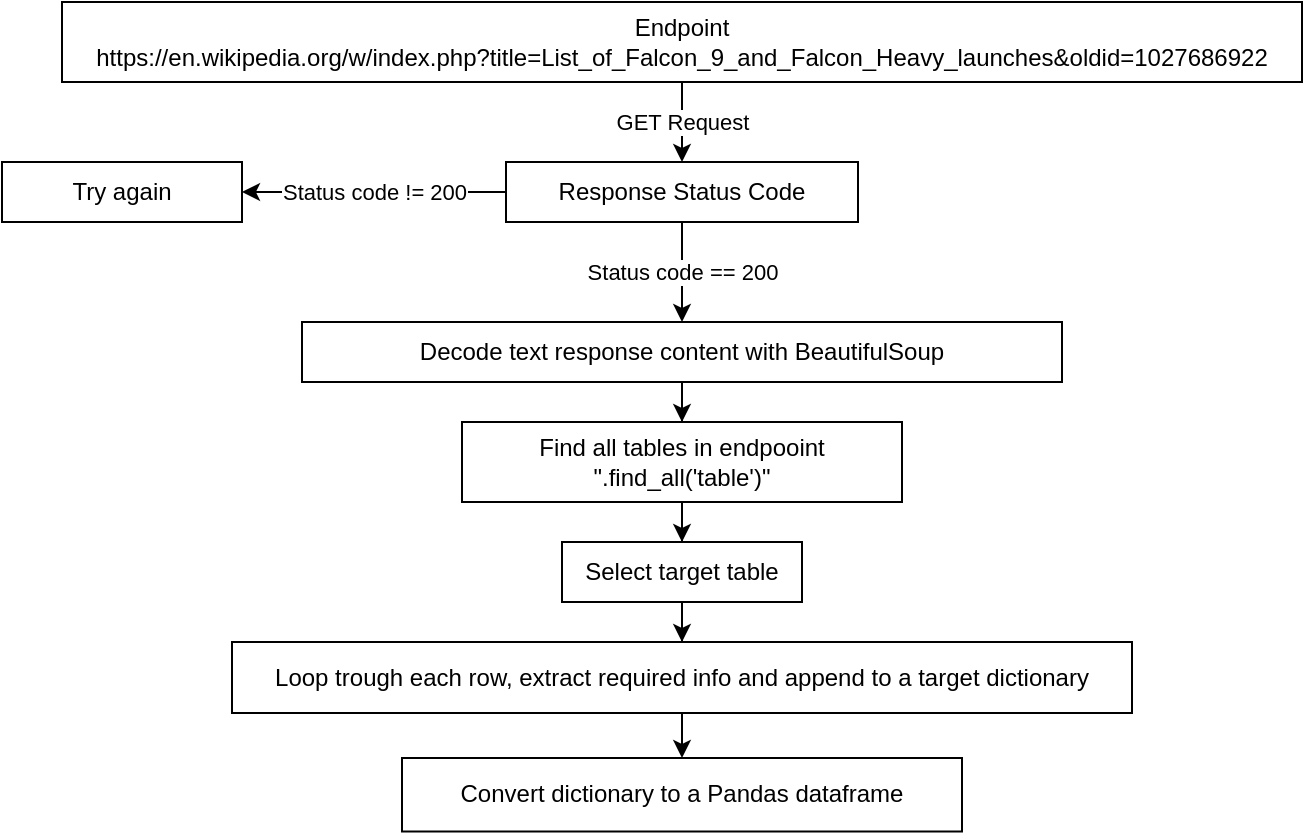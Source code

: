 <mxfile version="24.4.9" type="device">
  <diagram name="Page-1" id="GQ0kj2YBBfEznGpIxxNn">
    <mxGraphModel dx="1674" dy="756" grid="1" gridSize="10" guides="1" tooltips="1" connect="1" arrows="1" fold="1" page="1" pageScale="1" pageWidth="827" pageHeight="1169" math="0" shadow="0">
      <root>
        <mxCell id="0" />
        <mxCell id="1" parent="0" />
        <mxCell id="8iXjHYZFnUyKZ5IibE8D-12" value="GET Request" style="edgeStyle=orthogonalEdgeStyle;rounded=0;orthogonalLoop=1;jettySize=auto;html=1;" edge="1" parent="1" source="8iXjHYZFnUyKZ5IibE8D-10" target="8iXjHYZFnUyKZ5IibE8D-11">
          <mxGeometry relative="1" as="geometry">
            <mxPoint as="offset" />
          </mxGeometry>
        </mxCell>
        <mxCell id="8iXjHYZFnUyKZ5IibE8D-10" value="Endpoint&lt;div&gt;https://en.wikipedia.org/w/index.php?title=List_of_Falcon_9_and_Falcon_Heavy_launches&amp;amp;oldid=1027686922&lt;br&gt;&lt;/div&gt;" style="rounded=0;whiteSpace=wrap;html=1;" vertex="1" parent="1">
          <mxGeometry x="160" y="170" width="620" height="40" as="geometry" />
        </mxCell>
        <mxCell id="8iXjHYZFnUyKZ5IibE8D-16" value="&lt;span style=&quot;color: rgb(0, 0, 0); font-family: Helvetica; font-size: 11px; font-style: normal; font-variant-ligatures: normal; font-variant-caps: normal; font-weight: 400; letter-spacing: normal; orphans: 2; text-align: center; text-indent: 0px; text-transform: none; widows: 2; word-spacing: 0px; -webkit-text-stroke-width: 0px; white-space: nowrap; background-color: rgb(255, 255, 255); text-decoration-thickness: initial; text-decoration-style: initial; text-decoration-color: initial; display: inline !important; float: none;&quot;&gt;Status code == 200&lt;/span&gt;" style="edgeStyle=orthogonalEdgeStyle;rounded=0;orthogonalLoop=1;jettySize=auto;html=1;" edge="1" parent="1" source="8iXjHYZFnUyKZ5IibE8D-11" target="8iXjHYZFnUyKZ5IibE8D-15">
          <mxGeometry relative="1" as="geometry" />
        </mxCell>
        <mxCell id="8iXjHYZFnUyKZ5IibE8D-18" value="Status code != 200" style="edgeStyle=orthogonalEdgeStyle;rounded=0;orthogonalLoop=1;jettySize=auto;html=1;" edge="1" parent="1" source="8iXjHYZFnUyKZ5IibE8D-11" target="8iXjHYZFnUyKZ5IibE8D-17">
          <mxGeometry relative="1" as="geometry" />
        </mxCell>
        <mxCell id="8iXjHYZFnUyKZ5IibE8D-11" value="Response Status Code" style="whiteSpace=wrap;html=1;rounded=0;" vertex="1" parent="1">
          <mxGeometry x="382" y="250" width="176" height="30" as="geometry" />
        </mxCell>
        <mxCell id="8iXjHYZFnUyKZ5IibE8D-63" value="" style="edgeStyle=orthogonalEdgeStyle;rounded=0;orthogonalLoop=1;jettySize=auto;html=1;" edge="1" parent="1" source="8iXjHYZFnUyKZ5IibE8D-15" target="8iXjHYZFnUyKZ5IibE8D-62">
          <mxGeometry relative="1" as="geometry" />
        </mxCell>
        <mxCell id="8iXjHYZFnUyKZ5IibE8D-15" value="Decode text response content with BeautifulSoup" style="whiteSpace=wrap;html=1;rounded=0;" vertex="1" parent="1">
          <mxGeometry x="280" y="330" width="380" height="30" as="geometry" />
        </mxCell>
        <mxCell id="8iXjHYZFnUyKZ5IibE8D-17" value="Try again" style="whiteSpace=wrap;html=1;rounded=0;" vertex="1" parent="1">
          <mxGeometry x="130" y="250" width="120" height="30" as="geometry" />
        </mxCell>
        <mxCell id="8iXjHYZFnUyKZ5IibE8D-66" value="" style="edgeStyle=orthogonalEdgeStyle;rounded=0;orthogonalLoop=1;jettySize=auto;html=1;" edge="1" parent="1" source="8iXjHYZFnUyKZ5IibE8D-62" target="8iXjHYZFnUyKZ5IibE8D-65">
          <mxGeometry relative="1" as="geometry" />
        </mxCell>
        <mxCell id="8iXjHYZFnUyKZ5IibE8D-62" value="Find all tables in endpooint&lt;div&gt;&quot;.find_all(&#39;table&#39;)&quot;&lt;/div&gt;" style="whiteSpace=wrap;html=1;rounded=0;" vertex="1" parent="1">
          <mxGeometry x="360" y="380" width="220" height="40" as="geometry" />
        </mxCell>
        <mxCell id="8iXjHYZFnUyKZ5IibE8D-72" style="edgeStyle=orthogonalEdgeStyle;rounded=0;orthogonalLoop=1;jettySize=auto;html=1;exitX=0.5;exitY=1;exitDx=0;exitDy=0;" edge="1" parent="1" source="8iXjHYZFnUyKZ5IibE8D-65" target="8iXjHYZFnUyKZ5IibE8D-67">
          <mxGeometry relative="1" as="geometry" />
        </mxCell>
        <mxCell id="8iXjHYZFnUyKZ5IibE8D-65" value="Select target table" style="whiteSpace=wrap;html=1;rounded=0;" vertex="1" parent="1">
          <mxGeometry x="410" y="440" width="120" height="30" as="geometry" />
        </mxCell>
        <mxCell id="8iXjHYZFnUyKZ5IibE8D-74" value="" style="edgeStyle=orthogonalEdgeStyle;rounded=0;orthogonalLoop=1;jettySize=auto;html=1;" edge="1" parent="1" source="8iXjHYZFnUyKZ5IibE8D-67" target="8iXjHYZFnUyKZ5IibE8D-73">
          <mxGeometry relative="1" as="geometry" />
        </mxCell>
        <mxCell id="8iXjHYZFnUyKZ5IibE8D-67" value="Loop trough each row, extract required info and append to a target dictionary" style="whiteSpace=wrap;html=1;rounded=0;" vertex="1" parent="1">
          <mxGeometry x="245" y="490" width="450" height="35.5" as="geometry" />
        </mxCell>
        <mxCell id="8iXjHYZFnUyKZ5IibE8D-73" value="Convert dictionary to a Pandas dataframe" style="whiteSpace=wrap;html=1;rounded=0;" vertex="1" parent="1">
          <mxGeometry x="330" y="548" width="280" height="36.75" as="geometry" />
        </mxCell>
      </root>
    </mxGraphModel>
  </diagram>
</mxfile>
